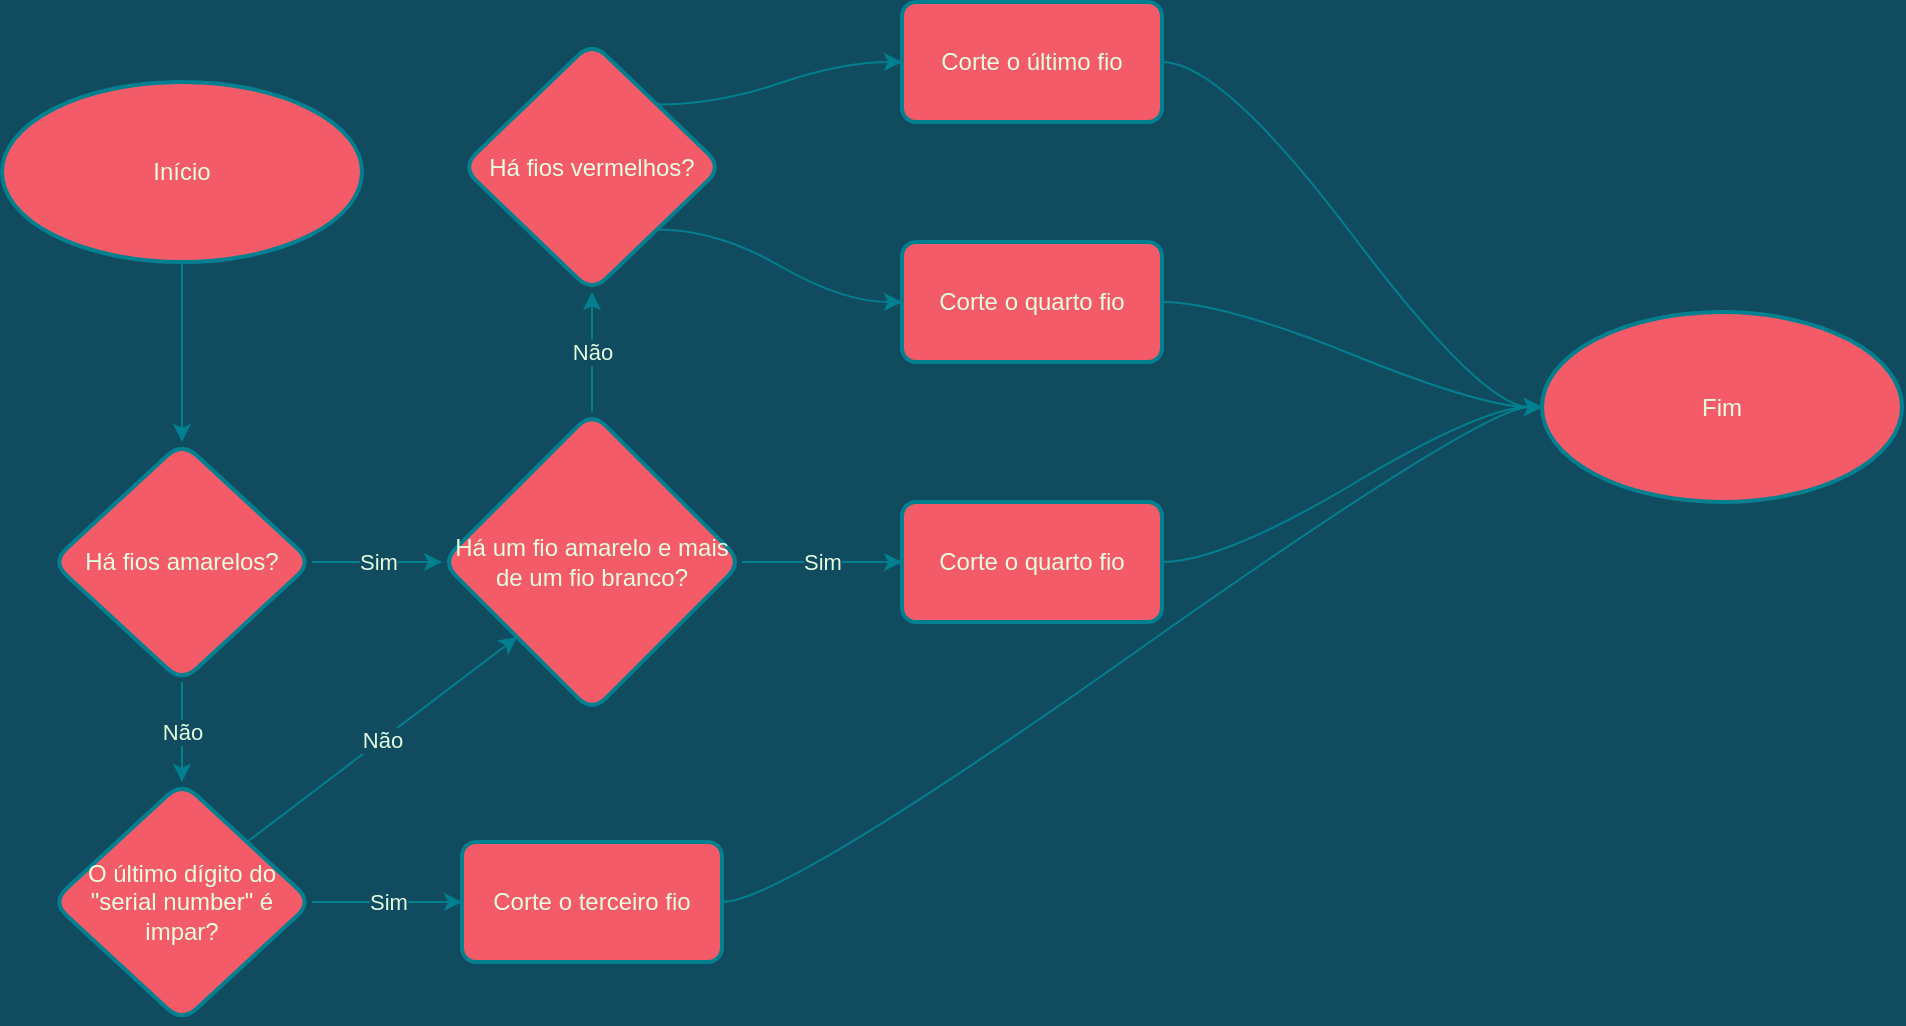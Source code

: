<mxfile version="13.7.9" type="device"><diagram id="hgKudYmXEIehOLRgyWtH" name="Página-1"><mxGraphModel dx="1913" dy="1975" grid="1" gridSize="10" guides="1" tooltips="1" connect="1" arrows="1" fold="1" page="1" pageScale="1" pageWidth="827" pageHeight="1169" background="#114B5F" math="0" shadow="0"><root><mxCell id="0"/><mxCell id="1" parent="0"/><mxCell id="jRLzsJz9HouuapR8psv2-3" value="" style="edgeStyle=orthogonalEdgeStyle;orthogonalLoop=1;jettySize=auto;html=1;labelBackgroundColor=#114B5F;strokeColor=#028090;fontColor=#E4FDE1;curved=1;" edge="1" parent="1" source="jRLzsJz9HouuapR8psv2-1" target="jRLzsJz9HouuapR8psv2-2"><mxGeometry relative="1" as="geometry"/></mxCell><mxCell id="jRLzsJz9HouuapR8psv2-1" value="Início" style="strokeWidth=2;html=1;shape=mxgraph.flowchart.start_1;whiteSpace=wrap;fillColor=#F45B69;strokeColor=#028090;fontColor=#E4FDE1;rounded=1;" vertex="1" parent="1"><mxGeometry x="-20" y="-50" width="180" height="90" as="geometry"/></mxCell><mxCell id="jRLzsJz9HouuapR8psv2-5" value="Sim" style="edgeStyle=orthogonalEdgeStyle;orthogonalLoop=1;jettySize=auto;html=1;labelBackgroundColor=#114B5F;strokeColor=#028090;fontColor=#E4FDE1;curved=1;" edge="1" parent="1" source="jRLzsJz9HouuapR8psv2-2" target="jRLzsJz9HouuapR8psv2-4"><mxGeometry relative="1" as="geometry"/></mxCell><mxCell id="jRLzsJz9HouuapR8psv2-10" value="Não" style="edgeStyle=orthogonalEdgeStyle;orthogonalLoop=1;jettySize=auto;html=1;labelBackgroundColor=#114B5F;strokeColor=#028090;fontColor=#E4FDE1;curved=1;" edge="1" parent="1" source="jRLzsJz9HouuapR8psv2-2" target="jRLzsJz9HouuapR8psv2-9"><mxGeometry relative="1" as="geometry"/></mxCell><mxCell id="jRLzsJz9HouuapR8psv2-2" value="Há fios amarelos?" style="rhombus;whiteSpace=wrap;html=1;strokeWidth=2;direction=south;fillColor=#F45B69;strokeColor=#028090;fontColor=#E4FDE1;rounded=1;" vertex="1" parent="1"><mxGeometry x="5" y="130" width="130" height="120" as="geometry"/></mxCell><mxCell id="jRLzsJz9HouuapR8psv2-7" value="Sim" style="edgeStyle=orthogonalEdgeStyle;orthogonalLoop=1;jettySize=auto;html=1;entryX=0;entryY=0.5;entryDx=0;entryDy=0;labelBackgroundColor=#114B5F;strokeColor=#028090;fontColor=#E4FDE1;curved=1;" edge="1" parent="1" source="jRLzsJz9HouuapR8psv2-4" target="jRLzsJz9HouuapR8psv2-8"><mxGeometry relative="1" as="geometry"><mxPoint x="445" y="200" as="targetPoint"/></mxGeometry></mxCell><mxCell id="jRLzsJz9HouuapR8psv2-18" value="Não" style="edgeStyle=none;orthogonalLoop=1;jettySize=auto;html=1;labelBackgroundColor=#114B5F;strokeColor=#028090;fontColor=#E4FDE1;curved=1;" edge="1" parent="1" source="jRLzsJz9HouuapR8psv2-4" target="jRLzsJz9HouuapR8psv2-17"><mxGeometry relative="1" as="geometry"/></mxCell><mxCell id="jRLzsJz9HouuapR8psv2-4" value="Há um fio amarelo e mais de um fio branco?" style="rhombus;whiteSpace=wrap;html=1;strokeWidth=2;fillColor=#F45B69;strokeColor=#028090;fontColor=#E4FDE1;rounded=1;" vertex="1" parent="1"><mxGeometry x="200" y="115" width="150" height="150" as="geometry"/></mxCell><mxCell id="jRLzsJz9HouuapR8psv2-29" style="edgeStyle=entityRelationEdgeStyle;orthogonalLoop=1;jettySize=auto;html=1;entryX=0;entryY=0.5;entryDx=0;entryDy=0;labelBackgroundColor=#114B5F;strokeColor=#028090;fontColor=#E4FDE1;curved=1;" edge="1" parent="1" source="jRLzsJz9HouuapR8psv2-8" target="jRLzsJz9HouuapR8psv2-27"><mxGeometry relative="1" as="geometry"/></mxCell><mxCell id="jRLzsJz9HouuapR8psv2-8" value="Corte o quarto fio" style="whiteSpace=wrap;html=1;absoluteArcSize=1;arcSize=14;strokeWidth=2;fillColor=#F45B69;strokeColor=#028090;fontColor=#E4FDE1;rounded=1;" vertex="1" parent="1"><mxGeometry x="430" y="160" width="130" height="60" as="geometry"/></mxCell><mxCell id="jRLzsJz9HouuapR8psv2-13" value="Sim" style="edgeStyle=orthogonalEdgeStyle;orthogonalLoop=1;jettySize=auto;html=1;entryX=0;entryY=0.5;entryDx=0;entryDy=0;labelBackgroundColor=#114B5F;strokeColor=#028090;fontColor=#E4FDE1;curved=1;" edge="1" parent="1" source="jRLzsJz9HouuapR8psv2-9" target="jRLzsJz9HouuapR8psv2-12"><mxGeometry relative="1" as="geometry"/></mxCell><mxCell id="jRLzsJz9HouuapR8psv2-15" value="Não" style="edgeStyle=none;orthogonalLoop=1;jettySize=auto;html=1;exitX=1;exitY=0;exitDx=0;exitDy=0;entryX=0;entryY=1;entryDx=0;entryDy=0;labelBackgroundColor=#114B5F;strokeColor=#028090;fontColor=#E4FDE1;curved=1;" edge="1" parent="1" source="jRLzsJz9HouuapR8psv2-9" target="jRLzsJz9HouuapR8psv2-4"><mxGeometry relative="1" as="geometry"/></mxCell><mxCell id="jRLzsJz9HouuapR8psv2-9" value="O último dígito do &quot;serial number&quot; é impar?" style="rhombus;whiteSpace=wrap;html=1;strokeWidth=2;fillColor=#F45B69;strokeColor=#028090;fontColor=#E4FDE1;rounded=1;" vertex="1" parent="1"><mxGeometry x="5" y="300" width="130" height="120" as="geometry"/></mxCell><mxCell id="jRLzsJz9HouuapR8psv2-28" value="" style="edgeStyle=entityRelationEdgeStyle;orthogonalLoop=1;jettySize=auto;html=1;labelBackgroundColor=#114B5F;strokeColor=#028090;fontColor=#E4FDE1;curved=1;" edge="1" parent="1" source="jRLzsJz9HouuapR8psv2-12" target="jRLzsJz9HouuapR8psv2-27"><mxGeometry relative="1" as="geometry"/></mxCell><mxCell id="jRLzsJz9HouuapR8psv2-12" value="Corte o terceiro fio" style="whiteSpace=wrap;html=1;absoluteArcSize=1;arcSize=14;strokeWidth=2;fillColor=#F45B69;strokeColor=#028090;fontColor=#E4FDE1;rounded=1;" vertex="1" parent="1"><mxGeometry x="210" y="330" width="130" height="60" as="geometry"/></mxCell><mxCell id="jRLzsJz9HouuapR8psv2-24" style="edgeStyle=entityRelationEdgeStyle;orthogonalLoop=1;jettySize=auto;html=1;exitX=1;exitY=1;exitDx=0;exitDy=0;entryX=0;entryY=0.5;entryDx=0;entryDy=0;labelBackgroundColor=#114B5F;strokeColor=#028090;fontColor=#E4FDE1;curved=1;" edge="1" parent="1" source="jRLzsJz9HouuapR8psv2-17" target="jRLzsJz9HouuapR8psv2-21"><mxGeometry relative="1" as="geometry"/></mxCell><mxCell id="jRLzsJz9HouuapR8psv2-26" style="edgeStyle=entityRelationEdgeStyle;orthogonalLoop=1;jettySize=auto;html=1;exitX=1;exitY=0;exitDx=0;exitDy=0;entryX=0;entryY=0.5;entryDx=0;entryDy=0;labelBackgroundColor=#114B5F;strokeColor=#028090;fontColor=#E4FDE1;curved=1;" edge="1" parent="1" source="jRLzsJz9HouuapR8psv2-17" target="jRLzsJz9HouuapR8psv2-25"><mxGeometry relative="1" as="geometry"/></mxCell><mxCell id="jRLzsJz9HouuapR8psv2-17" value="Há fios vermelhos?" style="rhombus;whiteSpace=wrap;html=1;strokeWidth=2;fillColor=#F45B69;strokeColor=#028090;fontColor=#E4FDE1;rounded=1;" vertex="1" parent="1"><mxGeometry x="210" y="-70" width="130" height="125" as="geometry"/></mxCell><mxCell id="jRLzsJz9HouuapR8psv2-30" style="edgeStyle=entityRelationEdgeStyle;orthogonalLoop=1;jettySize=auto;html=1;entryX=0;entryY=0.5;entryDx=0;entryDy=0;labelBackgroundColor=#114B5F;strokeColor=#028090;fontColor=#E4FDE1;curved=1;" edge="1" parent="1" source="jRLzsJz9HouuapR8psv2-21" target="jRLzsJz9HouuapR8psv2-27"><mxGeometry relative="1" as="geometry"><mxPoint x="770" y="90" as="targetPoint"/></mxGeometry></mxCell><mxCell id="jRLzsJz9HouuapR8psv2-21" value="Corte o quarto fio" style="whiteSpace=wrap;html=1;absoluteArcSize=1;arcSize=14;strokeWidth=2;fillColor=#F45B69;strokeColor=#028090;fontColor=#E4FDE1;rounded=1;" vertex="1" parent="1"><mxGeometry x="430" y="30" width="130" height="60" as="geometry"/></mxCell><mxCell id="jRLzsJz9HouuapR8psv2-31" style="edgeStyle=entityRelationEdgeStyle;orthogonalLoop=1;jettySize=auto;html=1;exitX=1;exitY=0.5;exitDx=0;exitDy=0;entryX=0;entryY=0.5;entryDx=0;entryDy=0;labelBackgroundColor=#114B5F;strokeColor=#028090;fontColor=#E4FDE1;curved=1;" edge="1" parent="1" source="jRLzsJz9HouuapR8psv2-25" target="jRLzsJz9HouuapR8psv2-27"><mxGeometry relative="1" as="geometry"><mxPoint x="770" y="90" as="targetPoint"/></mxGeometry></mxCell><mxCell id="jRLzsJz9HouuapR8psv2-25" value="Corte o último fio" style="whiteSpace=wrap;html=1;absoluteArcSize=1;arcSize=14;strokeWidth=2;fillColor=#F45B69;strokeColor=#028090;fontColor=#E4FDE1;rounded=1;" vertex="1" parent="1"><mxGeometry x="430" y="-90" width="130" height="60" as="geometry"/></mxCell><mxCell id="jRLzsJz9HouuapR8psv2-27" value="Fim" style="ellipse;whiteSpace=wrap;html=1;strokeWidth=2;arcSize=14;fillColor=#F45B69;strokeColor=#028090;fontColor=#E4FDE1;rounded=1;" vertex="1" parent="1"><mxGeometry x="750" y="65" width="180" height="95" as="geometry"/></mxCell></root></mxGraphModel></diagram></mxfile>